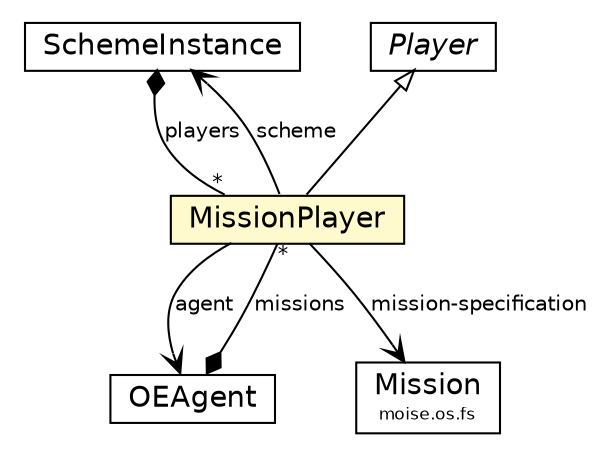#!/usr/local/bin/dot
#
# Class diagram 
# Generated by UMLGraph version R5_6_6-1-g9240c4 (http://www.umlgraph.org/)
#

digraph G {
	edge [fontname="Helvetica",fontsize=10,labelfontname="Helvetica",labelfontsize=10];
	node [fontname="Helvetica",fontsize=10,shape=plaintext];
	nodesep=0.25;
	ranksep=0.5;
	// moise.oe.SchemeInstance
	c5696 [label=<<table title="moise.oe.SchemeInstance" border="0" cellborder="1" cellspacing="0" cellpadding="2" port="p" href="./SchemeInstance.html">
		<tr><td><table border="0" cellspacing="0" cellpadding="1">
<tr><td align="center" balign="center"> SchemeInstance </td></tr>
		</table></td></tr>
		</table>>, URL="./SchemeInstance.html", fontname="Helvetica", fontcolor="black", fontsize=14.0];
	// moise.oe.Player
	c5698 [label=<<table title="moise.oe.Player" border="0" cellborder="1" cellspacing="0" cellpadding="2" port="p" href="./Player.html">
		<tr><td><table border="0" cellspacing="0" cellpadding="1">
<tr><td align="center" balign="center"><font face="Helvetica-Oblique"> Player </font></td></tr>
		</table></td></tr>
		</table>>, URL="./Player.html", fontname="Helvetica", fontcolor="black", fontsize=14.0];
	// moise.oe.OEAgent
	c5702 [label=<<table title="moise.oe.OEAgent" border="0" cellborder="1" cellspacing="0" cellpadding="2" port="p" href="./OEAgent.html">
		<tr><td><table border="0" cellspacing="0" cellpadding="1">
<tr><td align="center" balign="center"> OEAgent </td></tr>
		</table></td></tr>
		</table>>, URL="./OEAgent.html", fontname="Helvetica", fontcolor="black", fontsize=14.0];
	// moise.oe.MissionPlayer
	c5704 [label=<<table title="moise.oe.MissionPlayer" border="0" cellborder="1" cellspacing="0" cellpadding="2" port="p" bgcolor="lemonChiffon" href="./MissionPlayer.html">
		<tr><td><table border="0" cellspacing="0" cellpadding="1">
<tr><td align="center" balign="center"> MissionPlayer </td></tr>
		</table></td></tr>
		</table>>, URL="./MissionPlayer.html", fontname="Helvetica", fontcolor="black", fontsize=14.0];
	// moise.os.fs.Mission
	c5714 [label=<<table title="moise.os.fs.Mission" border="0" cellborder="1" cellspacing="0" cellpadding="2" port="p" href="../os/fs/Mission.html">
		<tr><td><table border="0" cellspacing="0" cellpadding="1">
<tr><td align="center" balign="center"> Mission </td></tr>
<tr><td align="center" balign="center"><font point-size="8.0"> moise.os.fs </font></td></tr>
		</table></td></tr>
		</table>>, URL="../os/fs/Mission.html", fontname="Helvetica", fontcolor="black", fontsize=14.0];
	// moise.oe.SchemeInstance COMPOSED moise.oe.MissionPlayer
	c5696:p -> c5704:p [taillabel="", label="players", headlabel="*", fontname="Helvetica", fontcolor="black", fontsize=10.0, color="black", arrowhead=none, arrowtail=diamond, dir=both];
	// moise.oe.OEAgent COMPOSED moise.oe.MissionPlayer
	c5702:p -> c5704:p [taillabel="", label="missions", headlabel="*", fontname="Helvetica", fontcolor="black", fontsize=10.0, color="black", arrowhead=none, arrowtail=diamond, dir=both];
	//moise.oe.MissionPlayer extends moise.oe.Player
	c5698:p -> c5704:p [dir=back,arrowtail=empty];
	// moise.oe.MissionPlayer NAVASSOC moise.oe.OEAgent
	c5704:p -> c5702:p [taillabel="", label="agent", headlabel="", fontname="Helvetica", fontcolor="black", fontsize=10.0, color="black", arrowhead=open];
	// moise.oe.MissionPlayer NAVASSOC moise.os.fs.Mission
	c5704:p -> c5714:p [taillabel="", label="mission-specification", headlabel="", fontname="Helvetica", fontcolor="black", fontsize=10.0, color="black", arrowhead=open];
	// moise.oe.MissionPlayer NAVASSOC moise.oe.SchemeInstance
	c5704:p -> c5696:p [taillabel="", label="scheme", headlabel="", fontname="Helvetica", fontcolor="black", fontsize=10.0, color="black", arrowhead=open];
}

